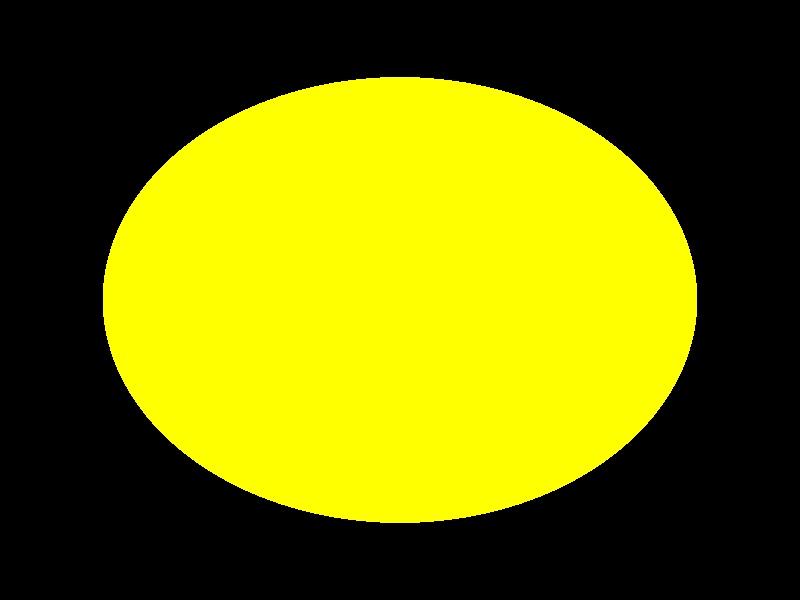 #version 3.7;
#include "glass.inc"
#include "textures.inc"

global_settings
{
	assumed_gamma 1.0
}

//background {color rgb x}

camera
{
	orthographic
	location	-z*16
	direction	+z
	right		+x
	up		+y
	rotate		+x * 90
	scale		2
}

light_source
{
	<-1,+1,+1>
	color rgb 1
	scale 1024
//	parallel
}


#macro make_bulb(in_color, in_active)
	#if (in_active = 1)
		#local color_multi = 1;
	#else
		#local color_multi = 1/4;
	#end
	union
	{
		light_source
		{
			0
			color rgb in_color*color_multi
		}
		difference
		{
			sphere
			{
				0, 3/4
				scale 0.999
			}
	//		plane
	//		{
	//			+y, 0
	//		}
			material
			{
				texture
				{
					pigment { color srgb in_color filter 7/8 }
					finish
					{
						ambient		0.1
						diffuse		0.1
						reflection	0.25
						specular	1
						roughness	0.05
					}
				}
				interior
				{
					ior		1.5
					fade_distance	1.0
					fade_power	2
				}
			}
	//		hollow
			no_shadow
		}
		difference
		{
			cylinder
			{
				+y/10, -y/1, 1
			}
			sphere
			{
				0, 3/4
			}
			material
			{
				texture
				{
					pigment { color srgb 0 }
					finish
					{
						ambient		0.1
						diffuse		0.1
						reflection	0.25
						specular	1
						roughness	0.001
					}
				}
			}
		}
	}
#end

object
{
	make_bulb(x+y, 1)
}

/*
object
{
	make_bulb(x, 0)
	translate <-3/2,0,-1>
}
*/
